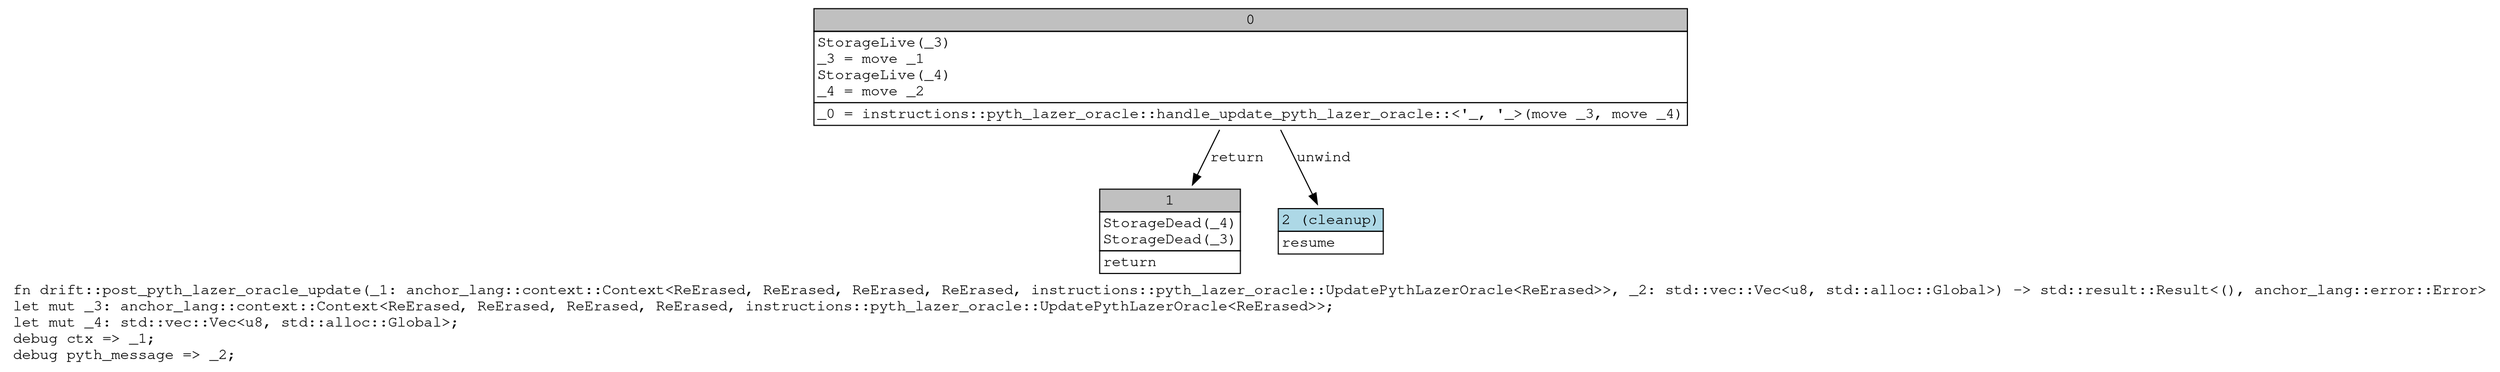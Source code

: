 digraph Mir_0_20129 {
    graph [fontname="Courier, monospace"];
    node [fontname="Courier, monospace"];
    edge [fontname="Courier, monospace"];
    label=<fn drift::post_pyth_lazer_oracle_update(_1: anchor_lang::context::Context&lt;ReErased, ReErased, ReErased, ReErased, instructions::pyth_lazer_oracle::UpdatePythLazerOracle&lt;ReErased&gt;&gt;, _2: std::vec::Vec&lt;u8, std::alloc::Global&gt;) -&gt; std::result::Result&lt;(), anchor_lang::error::Error&gt;<br align="left"/>let mut _3: anchor_lang::context::Context&lt;ReErased, ReErased, ReErased, ReErased, instructions::pyth_lazer_oracle::UpdatePythLazerOracle&lt;ReErased&gt;&gt;;<br align="left"/>let mut _4: std::vec::Vec&lt;u8, std::alloc::Global&gt;;<br align="left"/>debug ctx =&gt; _1;<br align="left"/>debug pyth_message =&gt; _2;<br align="left"/>>;
    bb0__0_20129 [shape="none", label=<<table border="0" cellborder="1" cellspacing="0"><tr><td bgcolor="gray" align="center" colspan="1">0</td></tr><tr><td align="left" balign="left">StorageLive(_3)<br/>_3 = move _1<br/>StorageLive(_4)<br/>_4 = move _2<br/></td></tr><tr><td align="left">_0 = instructions::pyth_lazer_oracle::handle_update_pyth_lazer_oracle::&lt;'_, '_&gt;(move _3, move _4)</td></tr></table>>];
    bb1__0_20129 [shape="none", label=<<table border="0" cellborder="1" cellspacing="0"><tr><td bgcolor="gray" align="center" colspan="1">1</td></tr><tr><td align="left" balign="left">StorageDead(_4)<br/>StorageDead(_3)<br/></td></tr><tr><td align="left">return</td></tr></table>>];
    bb2__0_20129 [shape="none", label=<<table border="0" cellborder="1" cellspacing="0"><tr><td bgcolor="lightblue" align="center" colspan="1">2 (cleanup)</td></tr><tr><td align="left">resume</td></tr></table>>];
    bb0__0_20129 -> bb1__0_20129 [label="return"];
    bb0__0_20129 -> bb2__0_20129 [label="unwind"];
}

